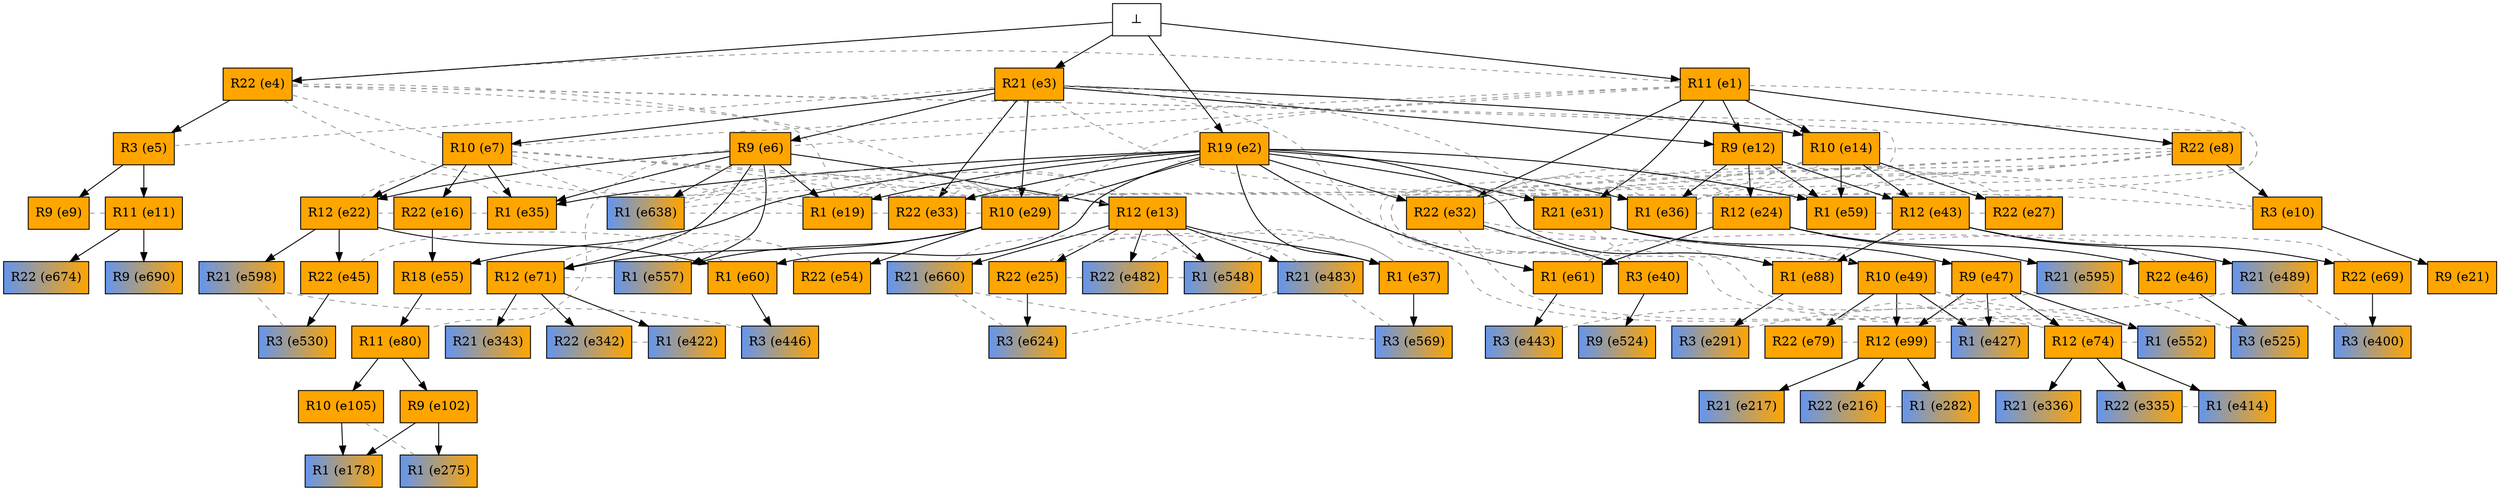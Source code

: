 digraph test {
  e4 -> e5;
  e3 -> e6;
  e3 -> e7;
  e1 -> e8;
  e5 -> e9;
  e8 -> e10;
  e5 -> e11;
  e1 -> e12;
  e3 -> e12;
  e6 -> e13;
  e1 -> e14;
  e3 -> e14;
  e7 -> e16;
  e2 -> e19;
  e6 -> e19;
  e10 -> e21;
  e6 -> e22;
  e7 -> e22;
  e12 -> e24;
  e13 -> e25;
  e14 -> e27;
  e2 -> e29;
  e3 -> e29;
  e1 -> e31;
  e2 -> e31;
  e1 -> e32;
  e2 -> e32;
  e2 -> e33;
  e3 -> e33;
  e2 -> e35;
  e6 -> e35;
  e7 -> e35;
  e2 -> e36;
  e12 -> e36;
  e2 -> e37;
  e13 -> e37;
  e32 -> e40;
  e12 -> e43;
  e14 -> e43;
  e22 -> e45;
  e24 -> e46;
  e31 -> e47;
  e31 -> e49;
  e29 -> e54;
  e2 -> e55;
  e16 -> e55;
  e2 -> e59;
  e12 -> e59;
  e14 -> e59;
  e2 -> e60;
  e22 -> e60;
  e2 -> e61;
  e24 -> e61;
  e43 -> e69;
  e6 -> e71;
  e29 -> e71;
  e47 -> e74;
  e49 -> e79;
  e55 -> e80;
  e2 -> e88;
  e43 -> e88;
  e47 -> e99;
  e49 -> e99;
  e80 -> e102;
  e80 -> e105;
  e102 -> e178;
  e105 -> e178;
  e99 -> e216;
  e99 -> e217;
  e102 -> e275;
  e99 -> e282;
  e88 -> e291;
  e74 -> e335;
  e74 -> e336;
  e71 -> e342;
  e71 -> e343;
  e69 -> e400;
  e74 -> e414;
  e71 -> e422;
  e47 -> e427;
  e49 -> e427;
  e61 -> e443;
  e60 -> e446;
  e13 -> e482;
  e13 -> e483;
  e43 -> e489;
  e40 -> e524;
  e46 -> e525;
  e45 -> e530;
  e13 -> e548;
  e47 -> e552;
  e6 -> e557;
  e29 -> e557;
  e37 -> e569;
  e24 -> e595;
  e22 -> e598;
  e25 -> e624;
  e6 -> e638;
  e13 -> e660;
  e11 -> e674;
  e11 -> e690;
  e0 -> e1;
  e0 -> e2;
  e0 -> e3;
  e0 -> e4;

//conflicts
  e1 -> e4 [arrowhead=none color=gray60 style=dashed constraint=false];
  e1 -> e6 [arrowhead=none color=gray60 style=dashed constraint=false];
  e1 -> e7 [arrowhead=none color=gray60 style=dashed constraint=false];
  e1 -> e29 [arrowhead=none color=gray60 style=dashed constraint=false];
  e1 -> e33 [arrowhead=none color=gray60 style=dashed constraint=false];
  e3 -> e5 [arrowhead=none color=gray60 style=dashed constraint=false];
  e3 -> e10 [arrowhead=none color=gray60 style=dashed constraint=false];
  e3 -> e31 [arrowhead=none color=gray60 style=dashed constraint=false];
  e3 -> e40 [arrowhead=none color=gray60 style=dashed constraint=false];
  e4 -> e7 [arrowhead=none color=gray60 style=dashed constraint=false];
  e4 -> e13 [arrowhead=none color=gray60 style=dashed constraint=false];
  e4 -> e19 [arrowhead=none color=gray60 style=dashed constraint=false];
  e4 -> e29 [arrowhead=none color=gray60 style=dashed constraint=false];
  e4 -> e33 [arrowhead=none color=gray60 style=dashed constraint=false];
  e4 -> e638 [arrowhead=none color=gray60 style=dashed constraint=false];
  e6 -> e80 [arrowhead=none color=gray60 style=dashed constraint=false];
  e7 -> e13 [arrowhead=none color=gray60 style=dashed constraint=false];
  e7 -> e19 [arrowhead=none color=gray60 style=dashed constraint=false];
  e7 -> e29 [arrowhead=none color=gray60 style=dashed constraint=false];
  e7 -> e33 [arrowhead=none color=gray60 style=dashed constraint=false];
  e7 -> e638 [arrowhead=none color=gray60 style=dashed constraint=false];
  e8 -> e14 [arrowhead=none color=gray60 style=dashed constraint=false];
  e8 -> e24 [arrowhead=none color=gray60 style=dashed constraint=false];
  e8 -> e32 [arrowhead=none color=gray60 style=dashed constraint=false];
  e8 -> e36 [arrowhead=none color=gray60 style=dashed constraint=false];
  e8 -> e49 [arrowhead=none color=gray60 style=dashed constraint=false];
  e8 -> e74 [arrowhead=none color=gray60 style=dashed constraint=false];
  e8 -> e552 [arrowhead=none color=gray60 style=dashed constraint=false];
  e9 -> e11 [arrowhead=none color=gray60 style=dashed constraint=false];
  e10 -> e31 [arrowhead=none color=gray60 style=dashed constraint=false];
  e13 -> e19 [arrowhead=none color=gray60 style=dashed constraint=false];
  e13 -> e29 [arrowhead=none color=gray60 style=dashed constraint=false];
  e13 -> e33 [arrowhead=none color=gray60 style=dashed constraint=false];
  e13 -> e638 [arrowhead=none color=gray60 style=dashed constraint=false];
  e14 -> e24 [arrowhead=none color=gray60 style=dashed constraint=false];
  e14 -> e32 [arrowhead=none color=gray60 style=dashed constraint=false];
  e14 -> e36 [arrowhead=none color=gray60 style=dashed constraint=false];
  e16 -> e22 [arrowhead=none color=gray60 style=dashed constraint=false];
  e16 -> e35 [arrowhead=none color=gray60 style=dashed constraint=false];
  e19 -> e29 [arrowhead=none color=gray60 style=dashed constraint=false];
  e19 -> e33 [arrowhead=none color=gray60 style=dashed constraint=false];
  e19 -> e638 [arrowhead=none color=gray60 style=dashed constraint=false];
  e22 -> e35 [arrowhead=none color=gray60 style=dashed constraint=false];
  e24 -> e32 [arrowhead=none color=gray60 style=dashed constraint=false];
  e24 -> e36 [arrowhead=none color=gray60 style=dashed constraint=false];
  e25 -> e37 [arrowhead=none color=gray60 style=dashed constraint=false];
  e25 -> e482 [arrowhead=none color=gray60 style=dashed constraint=false];
  e25 -> e548 [arrowhead=none color=gray60 style=dashed constraint=false];
  e27 -> e43 [arrowhead=none color=gray60 style=dashed constraint=false];
  e27 -> e59 [arrowhead=none color=gray60 style=dashed constraint=false];
  e29 -> e33 [arrowhead=none color=gray60 style=dashed constraint=false];
  e29 -> e638 [arrowhead=none color=gray60 style=dashed constraint=false];
  e31 -> e40 [arrowhead=none color=gray60 style=dashed constraint=false];
  e32 -> e36 [arrowhead=none color=gray60 style=dashed constraint=false];
  e32 -> e49 [arrowhead=none color=gray60 style=dashed constraint=false];
  e32 -> e74 [arrowhead=none color=gray60 style=dashed constraint=false];
  e32 -> e552 [arrowhead=none color=gray60 style=dashed constraint=false];
  e33 -> e638 [arrowhead=none color=gray60 style=dashed constraint=false];
  e37 -> e482 [arrowhead=none color=gray60 style=dashed constraint=false];
  e37 -> e548 [arrowhead=none color=gray60 style=dashed constraint=false];
  e43 -> e59 [arrowhead=none color=gray60 style=dashed constraint=false];
  e45 -> e60 [arrowhead=none color=gray60 style=dashed constraint=false];
  e46 -> e61 [arrowhead=none color=gray60 style=dashed constraint=false];
  e49 -> e74 [arrowhead=none color=gray60 style=dashed constraint=false];
  e49 -> e552 [arrowhead=none color=gray60 style=dashed constraint=false];
  e54 -> e71 [arrowhead=none color=gray60 style=dashed constraint=false];
  e54 -> e557 [arrowhead=none color=gray60 style=dashed constraint=false];
  e69 -> e88 [arrowhead=none color=gray60 style=dashed constraint=false];
  e71 -> e557 [arrowhead=none color=gray60 style=dashed constraint=false];
  e74 -> e552 [arrowhead=none color=gray60 style=dashed constraint=false];
  e79 -> e99 [arrowhead=none color=gray60 style=dashed constraint=false];
  e79 -> e427 [arrowhead=none color=gray60 style=dashed constraint=false];
  e99 -> e427 [arrowhead=none color=gray60 style=dashed constraint=false];
  e105 -> e275 [arrowhead=none color=gray60 style=dashed constraint=false];
  e216 -> e282 [arrowhead=none color=gray60 style=dashed constraint=false];
  e291 -> e489 [arrowhead=none color=gray60 style=dashed constraint=false];
  e335 -> e414 [arrowhead=none color=gray60 style=dashed constraint=false];
  e342 -> e422 [arrowhead=none color=gray60 style=dashed constraint=false];
  e400 -> e489 [arrowhead=none color=gray60 style=dashed constraint=false];
  e443 -> e595 [arrowhead=none color=gray60 style=dashed constraint=false];
  e446 -> e598 [arrowhead=none color=gray60 style=dashed constraint=false];
  e482 -> e548 [arrowhead=none color=gray60 style=dashed constraint=false];
  e483 -> e569 [arrowhead=none color=gray60 style=dashed constraint=false];
  e483 -> e624 [arrowhead=none color=gray60 style=dashed constraint=false];
  e483 -> e660 [arrowhead=none color=gray60 style=dashed constraint=false];
  e525 -> e595 [arrowhead=none color=gray60 style=dashed constraint=false];
  e530 -> e598 [arrowhead=none color=gray60 style=dashed constraint=false];
  e569 -> e660 [arrowhead=none color=gray60 style=dashed constraint=false];
  e624 -> e660 [arrowhead=none color=gray60 style=dashed constraint=false];

  e1 [color="black" fillcolor="orange:orange" label="R11 (e1)" shape=box style=filled];
  e2 [color="black" fillcolor="orange:orange" label="R19 (e2)" shape=box style=filled];
  e3 [color="black" fillcolor="orange:orange" label="R21 (e3)" shape=box style=filled];
  e4 [color="black" fillcolor="orange:orange" label="R22 (e4)" shape=box style=filled];
  e5 [color="black" fillcolor="orange:orange" label="R3 (e5)" shape=box style=filled];
  e6 [color="black" fillcolor="orange:orange" label="R9 (e6)" shape=box style=filled];
  e7 [color="black" fillcolor="orange:orange" label="R10 (e7)" shape=box style=filled];
  e8 [color="black" fillcolor="orange:orange" label="R22 (e8)" shape=box style=filled];
  e9 [color="black" fillcolor="orange:orange" label="R9 (e9)" shape=box style=filled];
  e10 [color="black" fillcolor="orange:orange" label="R3 (e10)" shape=box style=filled];
  e11 [color="black" fillcolor="orange:orange" label="R11 (e11)" shape=box style=filled];
  e12 [color="black" fillcolor="orange:orange" label="R9 (e12)" shape=box style=filled];
  e13 [color="black" fillcolor="orange:orange" label="R12 (e13)" shape=box style=filled];
  e14 [color="black" fillcolor="orange:orange" label="R10 (e14)" shape=box style=filled];
  e16 [color="black" fillcolor="orange:orange" label="R22 (e16)" shape=box style=filled];
  e19 [color="black" fillcolor="orange:orange" label="R1 (e19)" shape=box style=filled];
  e21 [color="black" fillcolor="orange:orange" label="R9 (e21)" shape=box style=filled];
  e22 [color="black" fillcolor="orange:orange" label="R12 (e22)" shape=box style=filled];
  e24 [color="black" fillcolor="orange:orange" label="R12 (e24)" shape=box style=filled];
  e25 [color="black" fillcolor="orange:orange" label="R22 (e25)" shape=box style=filled];
  e27 [color="black" fillcolor="orange:orange" label="R22 (e27)" shape=box style=filled];
  e29 [color="black" fillcolor="orange:orange" label="R10 (e29)" shape=box style=filled];
  e31 [color="black" fillcolor="orange:orange" label="R21 (e31)" shape=box style=filled];
  e32 [color="black" fillcolor="orange:orange" label="R22 (e32)" shape=box style=filled];
  e33 [color="black" fillcolor="orange:orange" label="R22 (e33)" shape=box style=filled];
  e35 [color="black" fillcolor="orange:orange" label="R1 (e35)" shape=box style=filled];
  e36 [color="black" fillcolor="orange:orange" label="R1 (e36)" shape=box style=filled];
  e37 [color="black" fillcolor="orange:orange" label="R1 (e37)" shape=box style=filled];
  e40 [color="black" fillcolor="orange:orange" label="R3 (e40)" shape=box style=filled];
  e43 [color="black" fillcolor="orange:orange" label="R12 (e43)" shape=box style=filled];
  e45 [color="black" fillcolor="orange:orange" label="R22 (e45)" shape=box style=filled];
  e46 [color="black" fillcolor="orange:orange" label="R22 (e46)" shape=box style=filled];
  e47 [color="black" fillcolor="orange:orange" label="R9 (e47)" shape=box style=filled];
  e49 [color="black" fillcolor="orange:orange" label="R10 (e49)" shape=box style=filled];
  e54 [color="black" fillcolor="orange:orange" label="R22 (e54)" shape=box style=filled];
  e55 [color="black" fillcolor="orange:orange" label="R18 (e55)" shape=box style=filled];
  e59 [color="black" fillcolor="orange:orange" label="R1 (e59)" shape=box style=filled];
  e60 [color="black" fillcolor="orange:orange" label="R1 (e60)" shape=box style=filled];
  e61 [color="black" fillcolor="orange:orange" label="R1 (e61)" shape=box style=filled];
  e69 [color="black" fillcolor="orange:orange" label="R22 (e69)" shape=box style=filled];
  e71 [color="black" fillcolor="orange:orange" label="R12 (e71)" shape=box style=filled];
  e74 [color="black" fillcolor="orange:orange" label="R12 (e74)" shape=box style=filled];
  e79 [color="black" fillcolor="orange:orange" label="R22 (e79)" shape=box style=filled];
  e80 [color="black" fillcolor="orange:orange" label="R11 (e80)" shape=box style=filled];
  e88 [color="black" fillcolor="orange:orange" label="R1 (e88)" shape=box style=filled];
  e99 [color="black" fillcolor="orange:orange" label="R12 (e99)" shape=box style=filled];
  e102 [color="black" fillcolor="orange:orange" label="R9 (e102)" shape=box style=filled];
  e105 [color="black" fillcolor="orange:orange" label="R10 (e105)" shape=box style=filled];
  e178 [color="black" fillcolor="cornflowerblue:orange" label="R1 (e178)" shape=box style=filled];
  e216 [color="black" fillcolor="cornflowerblue:orange" label="R22 (e216)" shape=box style=filled];
  e217 [color="black" fillcolor="cornflowerblue:orange" label="R21 (e217)" shape=box style=filled];
  e275 [color="black" fillcolor="cornflowerblue:orange" label="R1 (e275)" shape=box style=filled];
  e282 [color="black" fillcolor="cornflowerblue:orange" label="R1 (e282)" shape=box style=filled];
  e291 [color="black" fillcolor="cornflowerblue:orange" label="R3 (e291)" shape=box style=filled];
  e335 [color="black" fillcolor="cornflowerblue:orange" label="R22 (e335)" shape=box style=filled];
  e336 [color="black" fillcolor="cornflowerblue:orange" label="R21 (e336)" shape=box style=filled];
  e342 [color="black" fillcolor="cornflowerblue:orange" label="R22 (e342)" shape=box style=filled];
  e343 [color="black" fillcolor="cornflowerblue:orange" label="R21 (e343)" shape=box style=filled];
  e400 [color="black" fillcolor="cornflowerblue:orange" label="R3 (e400)" shape=box style=filled];
  e414 [color="black" fillcolor="cornflowerblue:orange" label="R1 (e414)" shape=box style=filled];
  e422 [color="black" fillcolor="cornflowerblue:orange" label="R1 (e422)" shape=box style=filled];
  e427 [color="black" fillcolor="cornflowerblue:orange" label="R1 (e427)" shape=box style=filled];
  e443 [color="black" fillcolor="cornflowerblue:orange" label="R3 (e443)" shape=box style=filled];
  e446 [color="black" fillcolor="cornflowerblue:orange" label="R3 (e446)" shape=box style=filled];
  e482 [color="black" fillcolor="cornflowerblue:orange" label="R22 (e482)" shape=box style=filled];
  e483 [color="black" fillcolor="cornflowerblue:orange" label="R21 (e483)" shape=box style=filled];
  e489 [color="black" fillcolor="cornflowerblue:orange" label="R21 (e489)" shape=box style=filled];
  e524 [color="black" fillcolor="cornflowerblue:orange" label="R9 (e524)" shape=box style=filled];
  e525 [color="black" fillcolor="cornflowerblue:orange" label="R3 (e525)" shape=box style=filled];
  e530 [color="black" fillcolor="cornflowerblue:orange" label="R3 (e530)" shape=box style=filled];
  e548 [color="black" fillcolor="cornflowerblue:orange" label="R1 (e548)" shape=box style=filled];
  e552 [color="black" fillcolor="cornflowerblue:orange" label="R1 (e552)" shape=box style=filled];
  e557 [color="black" fillcolor="cornflowerblue:orange" label="R1 (e557)" shape=box style=filled];
  e569 [color="black" fillcolor="cornflowerblue:orange" label="R3 (e569)" shape=box style=filled];
  e595 [color="black" fillcolor="cornflowerblue:orange" label="R21 (e595)" shape=box style=filled];
  e598 [color="black" fillcolor="cornflowerblue:orange" label="R21 (e598)" shape=box style=filled];
  e624 [color="black" fillcolor="cornflowerblue:orange" label="R3 (e624)" shape=box style=filled];
  e638 [color="black" fillcolor="cornflowerblue:orange" label="R1 (e638)" shape=box style=filled];
  e660 [color="black" fillcolor="cornflowerblue:orange" label="R21 (e660)" shape=box style=filled];
  e674 [color="black" fillcolor="cornflowerblue:orange" label="R22 (e674)" shape=box style=filled];
  e690 [color="black" fillcolor="cornflowerblue:orange" label="R9 (e690)" shape=box style=filled];
  e0 [fillcolor="white" label="⊥" shape=box style=filled];
}
